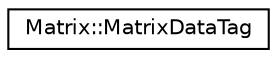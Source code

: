 digraph "Graphical Class Hierarchy"
{
  edge [fontname="Helvetica",fontsize="10",labelfontname="Helvetica",labelfontsize="10"];
  node [fontname="Helvetica",fontsize="10",shape=record];
  rankdir="LR";
  Node0 [label="Matrix::MatrixDataTag",height=0.2,width=0.4,color="black", fillcolor="white", style="filled",URL="$structMatrix_1_1MatrixDataTag.html"];
}
